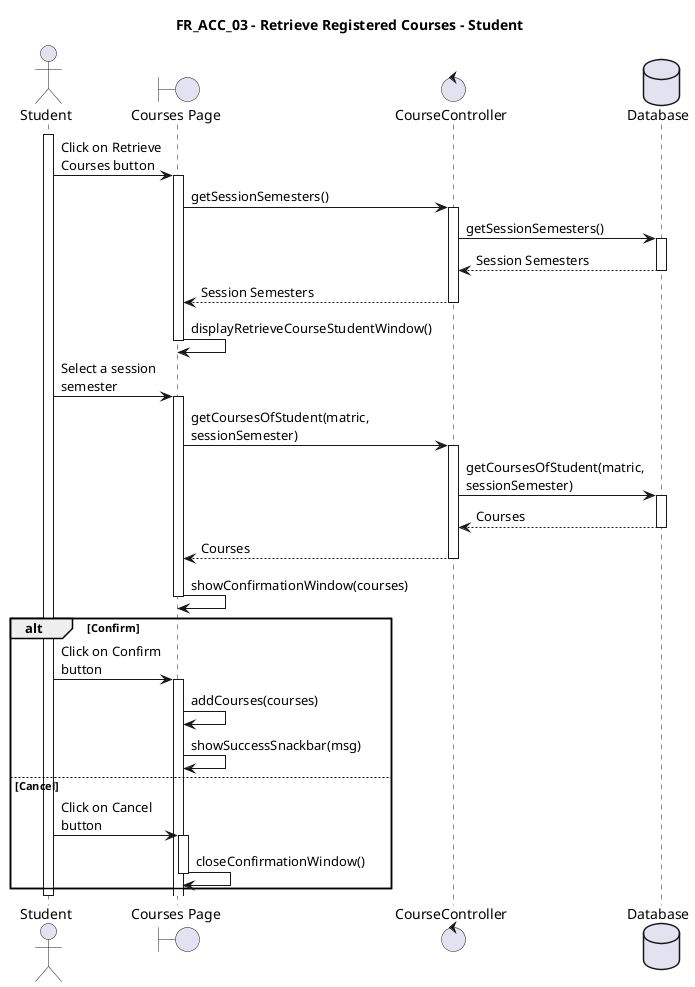 @startuml FR_ACC_03
title FR_ACC_03 - Retrieve Registered Courses - Student
skinparam maxMessageSize 125

actor "Student" as eu
boundary "Courses Page" as fe
control "CourseController" as ct
' entity "Timetable" as en
database "Database" as db

activate eu

eu -> fe ++ : Click on Retrieve Courses button
fe -> ct ++ : getSessionSemesters()
ct -> db ++ : getSessionSemesters()
db --> ct -- : Session Semesters
ct --> fe -- : Session Semesters
fe -> fe -- : displayRetrieveCourseStudentWindow()

eu -> fe ++ : Select a session semester
fe -> ct ++ : getCoursesOfStudent(matric, sessionSemester)
ct -> db ++ : getCoursesOfStudent(matric, sessionSemester)
db --> ct -- : Courses
ct --> fe -- : Courses
fe -> fe -- : showConfirmationWindow(courses)


alt Confirm
    eu -> fe ++ : Click on Confirm button
    fe -> fe : addCourses(courses)
    fe -> fe : showSuccessSnackbar(msg)
else Cancel
    eu -> fe ++ : Click on Cancel button
    fe -> fe -- : closeConfirmationWindow()
end


deactivate eu

@enduml